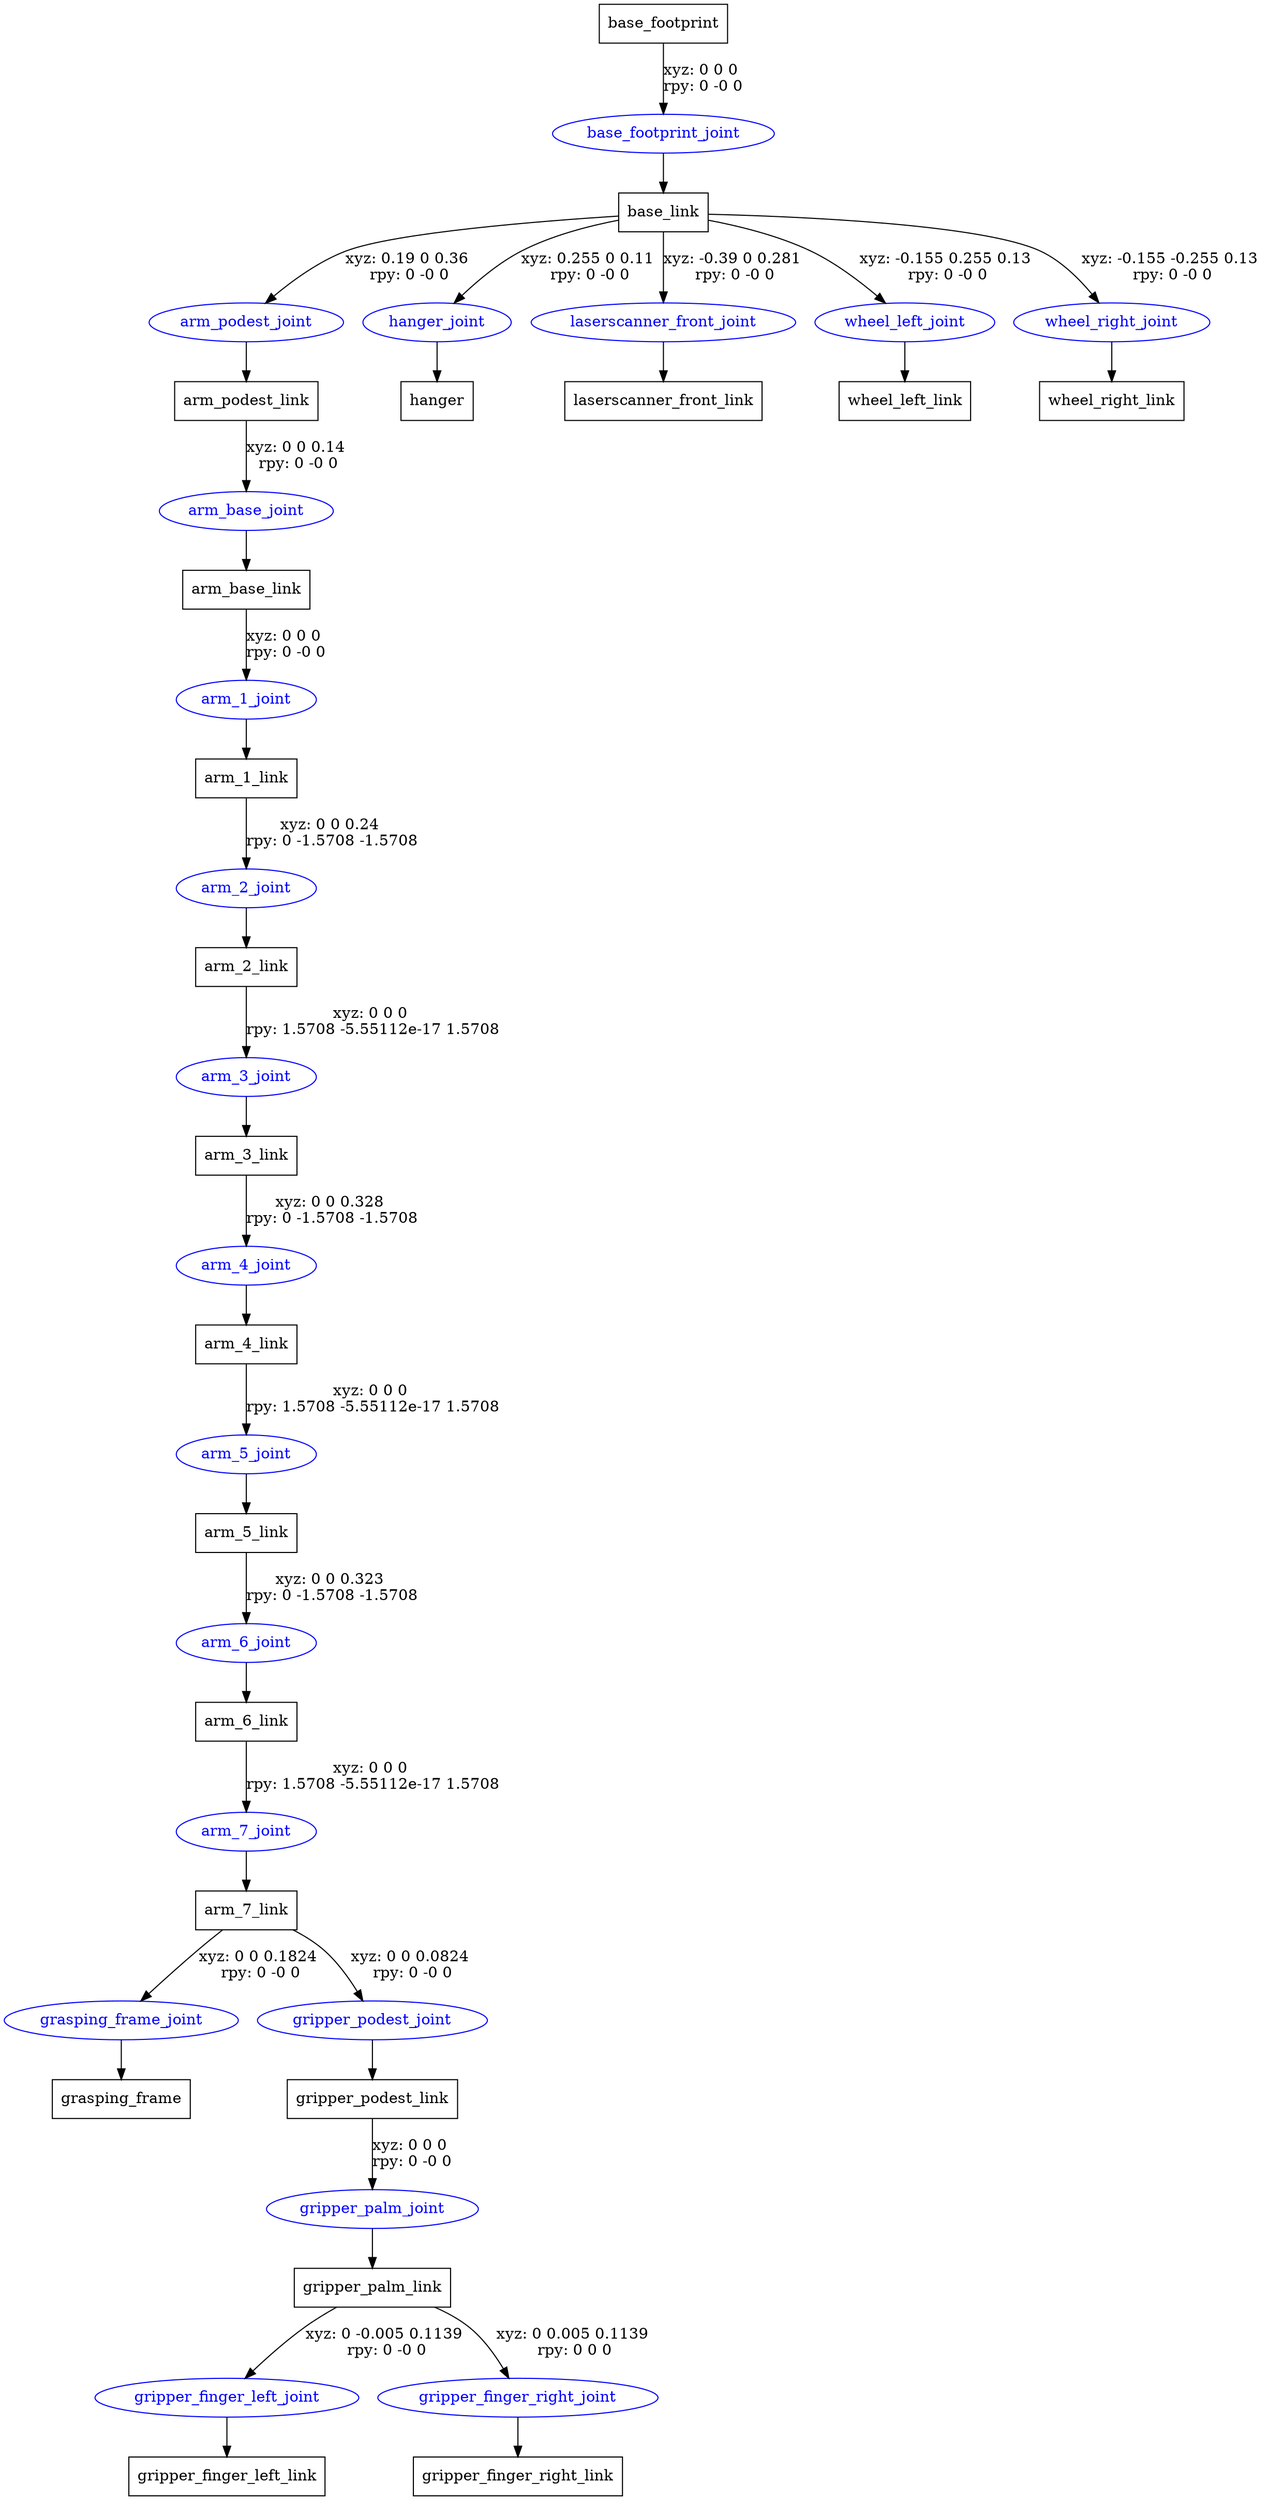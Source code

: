 digraph G {
node [shape=box];
"base_footprint" [label="base_footprint"];
"base_link" [label="base_link"];
"arm_podest_link" [label="arm_podest_link"];
"arm_base_link" [label="arm_base_link"];
"arm_1_link" [label="arm_1_link"];
"arm_2_link" [label="arm_2_link"];
"arm_3_link" [label="arm_3_link"];
"arm_4_link" [label="arm_4_link"];
"arm_5_link" [label="arm_5_link"];
"arm_6_link" [label="arm_6_link"];
"arm_7_link" [label="arm_7_link"];
"grasping_frame" [label="grasping_frame"];
"gripper_podest_link" [label="gripper_podest_link"];
"gripper_palm_link" [label="gripper_palm_link"];
"gripper_finger_left_link" [label="gripper_finger_left_link"];
"gripper_finger_right_link" [label="gripper_finger_right_link"];
"hanger" [label="hanger"];
"laserscanner_front_link" [label="laserscanner_front_link"];
"wheel_left_link" [label="wheel_left_link"];
"wheel_right_link" [label="wheel_right_link"];
node [shape=ellipse, color=blue, fontcolor=blue];
"base_footprint" -> "base_footprint_joint" [label="xyz: 0 0 0 \nrpy: 0 -0 0"]
"base_footprint_joint" -> "base_link"
"base_link" -> "arm_podest_joint" [label="xyz: 0.19 0 0.36 \nrpy: 0 -0 0"]
"arm_podest_joint" -> "arm_podest_link"
"arm_podest_link" -> "arm_base_joint" [label="xyz: 0 0 0.14 \nrpy: 0 -0 0"]
"arm_base_joint" -> "arm_base_link"
"arm_base_link" -> "arm_1_joint" [label="xyz: 0 0 0 \nrpy: 0 -0 0"]
"arm_1_joint" -> "arm_1_link"
"arm_1_link" -> "arm_2_joint" [label="xyz: 0 0 0.24 \nrpy: 0 -1.5708 -1.5708"]
"arm_2_joint" -> "arm_2_link"
"arm_2_link" -> "arm_3_joint" [label="xyz: 0 0 0 \nrpy: 1.5708 -5.55112e-17 1.5708"]
"arm_3_joint" -> "arm_3_link"
"arm_3_link" -> "arm_4_joint" [label="xyz: 0 0 0.328 \nrpy: 0 -1.5708 -1.5708"]
"arm_4_joint" -> "arm_4_link"
"arm_4_link" -> "arm_5_joint" [label="xyz: 0 0 0 \nrpy: 1.5708 -5.55112e-17 1.5708"]
"arm_5_joint" -> "arm_5_link"
"arm_5_link" -> "arm_6_joint" [label="xyz: 0 0 0.323 \nrpy: 0 -1.5708 -1.5708"]
"arm_6_joint" -> "arm_6_link"
"arm_6_link" -> "arm_7_joint" [label="xyz: 0 0 0 \nrpy: 1.5708 -5.55112e-17 1.5708"]
"arm_7_joint" -> "arm_7_link"
"arm_7_link" -> "grasping_frame_joint" [label="xyz: 0 0 0.1824 \nrpy: 0 -0 0"]
"grasping_frame_joint" -> "grasping_frame"
"arm_7_link" -> "gripper_podest_joint" [label="xyz: 0 0 0.0824 \nrpy: 0 -0 0"]
"gripper_podest_joint" -> "gripper_podest_link"
"gripper_podest_link" -> "gripper_palm_joint" [label="xyz: 0 0 0 \nrpy: 0 -0 0"]
"gripper_palm_joint" -> "gripper_palm_link"
"gripper_palm_link" -> "gripper_finger_left_joint" [label="xyz: 0 -0.005 0.1139 \nrpy: 0 -0 0"]
"gripper_finger_left_joint" -> "gripper_finger_left_link"
"gripper_palm_link" -> "gripper_finger_right_joint" [label="xyz: 0 0.005 0.1139 \nrpy: 0 0 0"]
"gripper_finger_right_joint" -> "gripper_finger_right_link"
"base_link" -> "hanger_joint" [label="xyz: 0.255 0 0.11 \nrpy: 0 -0 0"]
"hanger_joint" -> "hanger"
"base_link" -> "laserscanner_front_joint" [label="xyz: -0.39 0 0.281 \nrpy: 0 -0 0"]
"laserscanner_front_joint" -> "laserscanner_front_link"
"base_link" -> "wheel_left_joint" [label="xyz: -0.155 0.255 0.13 \nrpy: 0 -0 0"]
"wheel_left_joint" -> "wheel_left_link"
"base_link" -> "wheel_right_joint" [label="xyz: -0.155 -0.255 0.13 \nrpy: 0 -0 0"]
"wheel_right_joint" -> "wheel_right_link"
}
